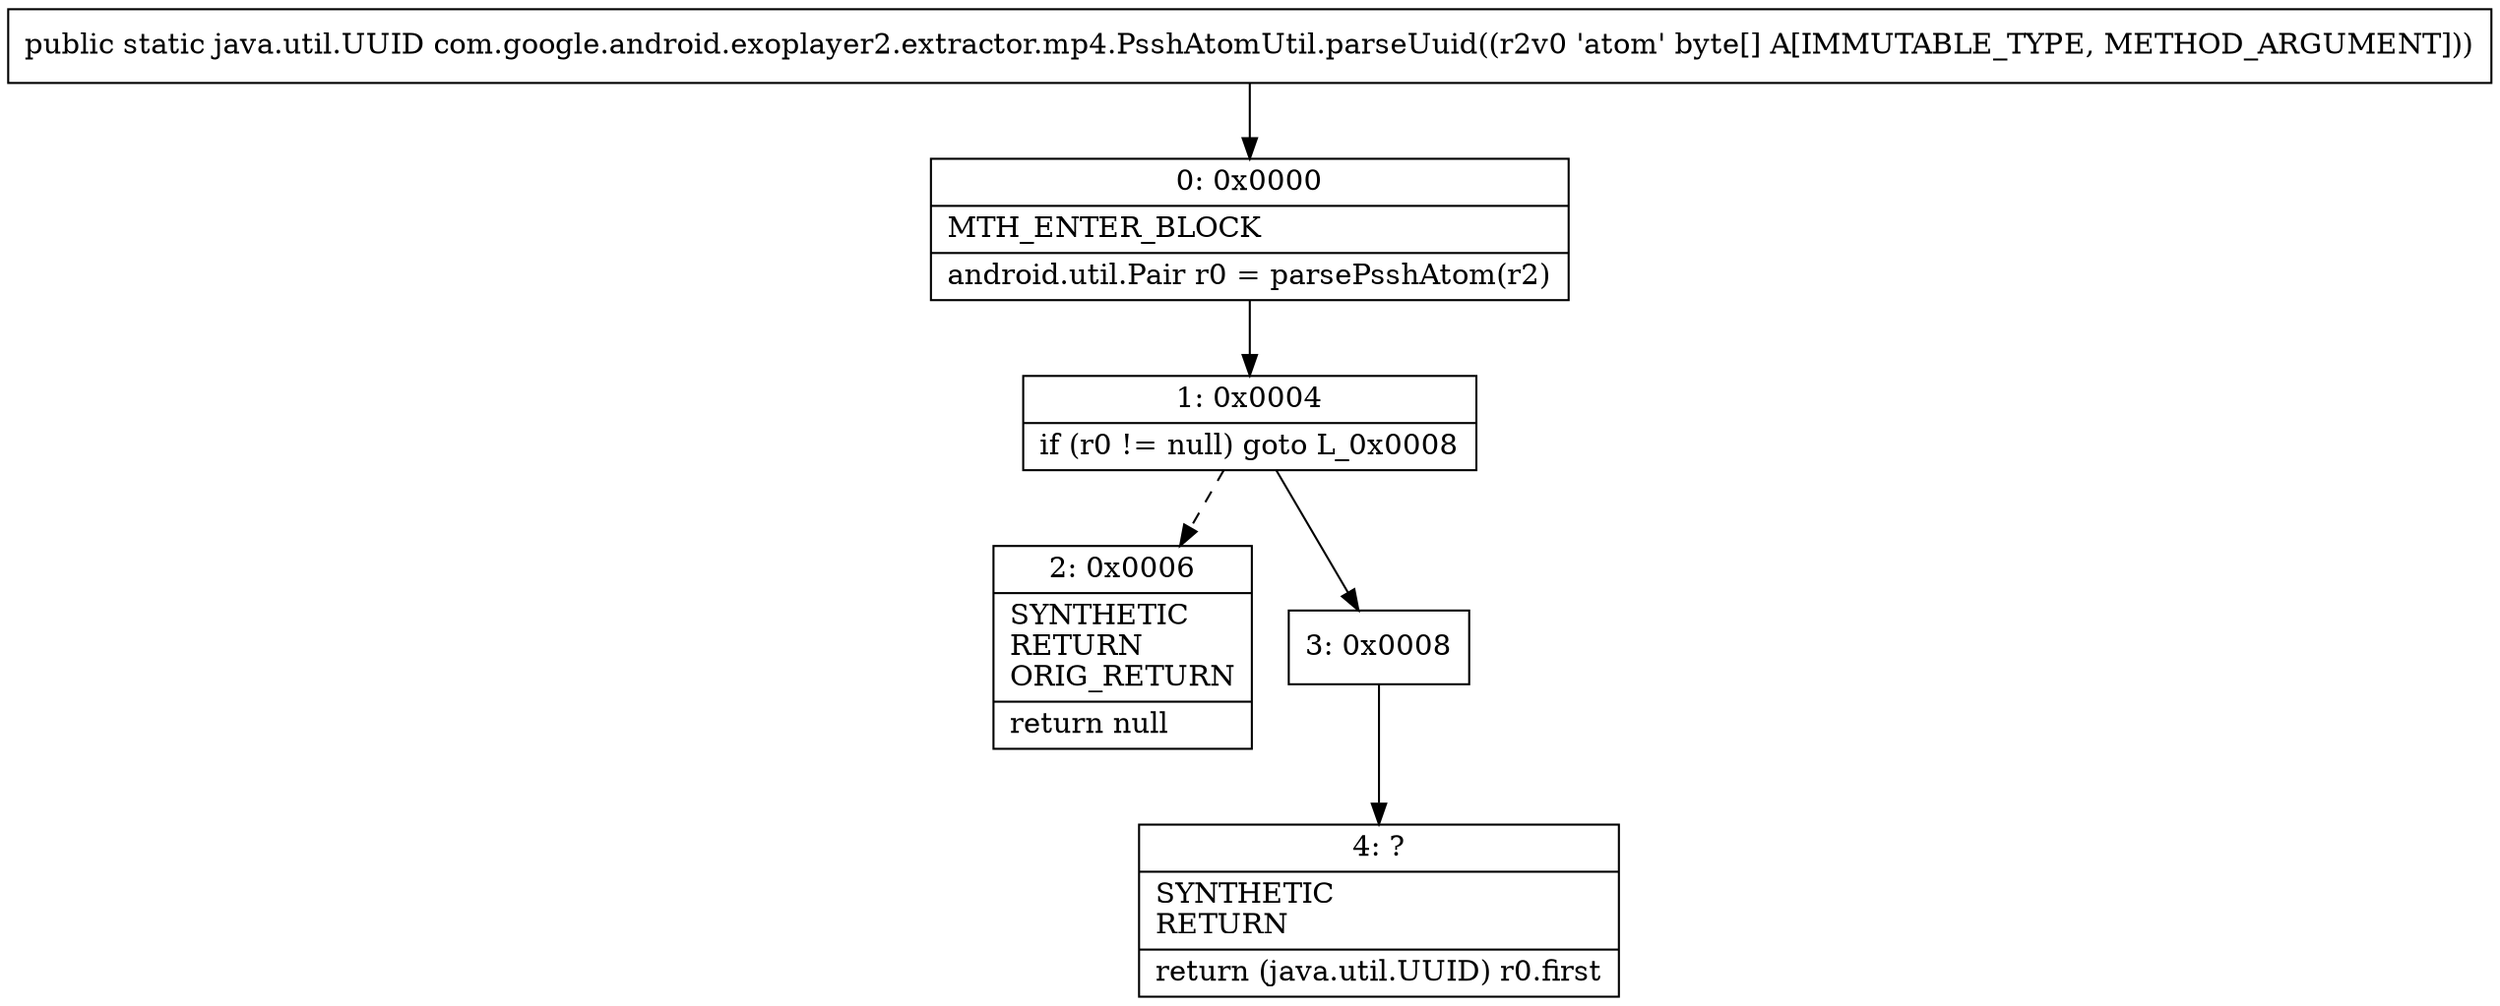 digraph "CFG forcom.google.android.exoplayer2.extractor.mp4.PsshAtomUtil.parseUuid([B)Ljava\/util\/UUID;" {
Node_0 [shape=record,label="{0\:\ 0x0000|MTH_ENTER_BLOCK\l|android.util.Pair r0 = parsePsshAtom(r2)\l}"];
Node_1 [shape=record,label="{1\:\ 0x0004|if (r0 != null) goto L_0x0008\l}"];
Node_2 [shape=record,label="{2\:\ 0x0006|SYNTHETIC\lRETURN\lORIG_RETURN\l|return null\l}"];
Node_3 [shape=record,label="{3\:\ 0x0008}"];
Node_4 [shape=record,label="{4\:\ ?|SYNTHETIC\lRETURN\l|return (java.util.UUID) r0.first\l}"];
MethodNode[shape=record,label="{public static java.util.UUID com.google.android.exoplayer2.extractor.mp4.PsshAtomUtil.parseUuid((r2v0 'atom' byte[] A[IMMUTABLE_TYPE, METHOD_ARGUMENT])) }"];
MethodNode -> Node_0;
Node_0 -> Node_1;
Node_1 -> Node_2[style=dashed];
Node_1 -> Node_3;
Node_3 -> Node_4;
}

